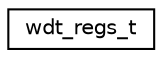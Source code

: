 digraph "Graphical Class Hierarchy"
{
 // LATEX_PDF_SIZE
  edge [fontname="Helvetica",fontsize="10",labelfontname="Helvetica",labelfontsize="10"];
  node [fontname="Helvetica",fontsize="10",shape=record];
  rankdir="LR";
  Node0 [label="wdt_regs_t",height=0.2,width=0.4,color="black", fillcolor="white", style="filled",URL="$structwdt__regs__t.html",tooltip="WDT registers."];
}
